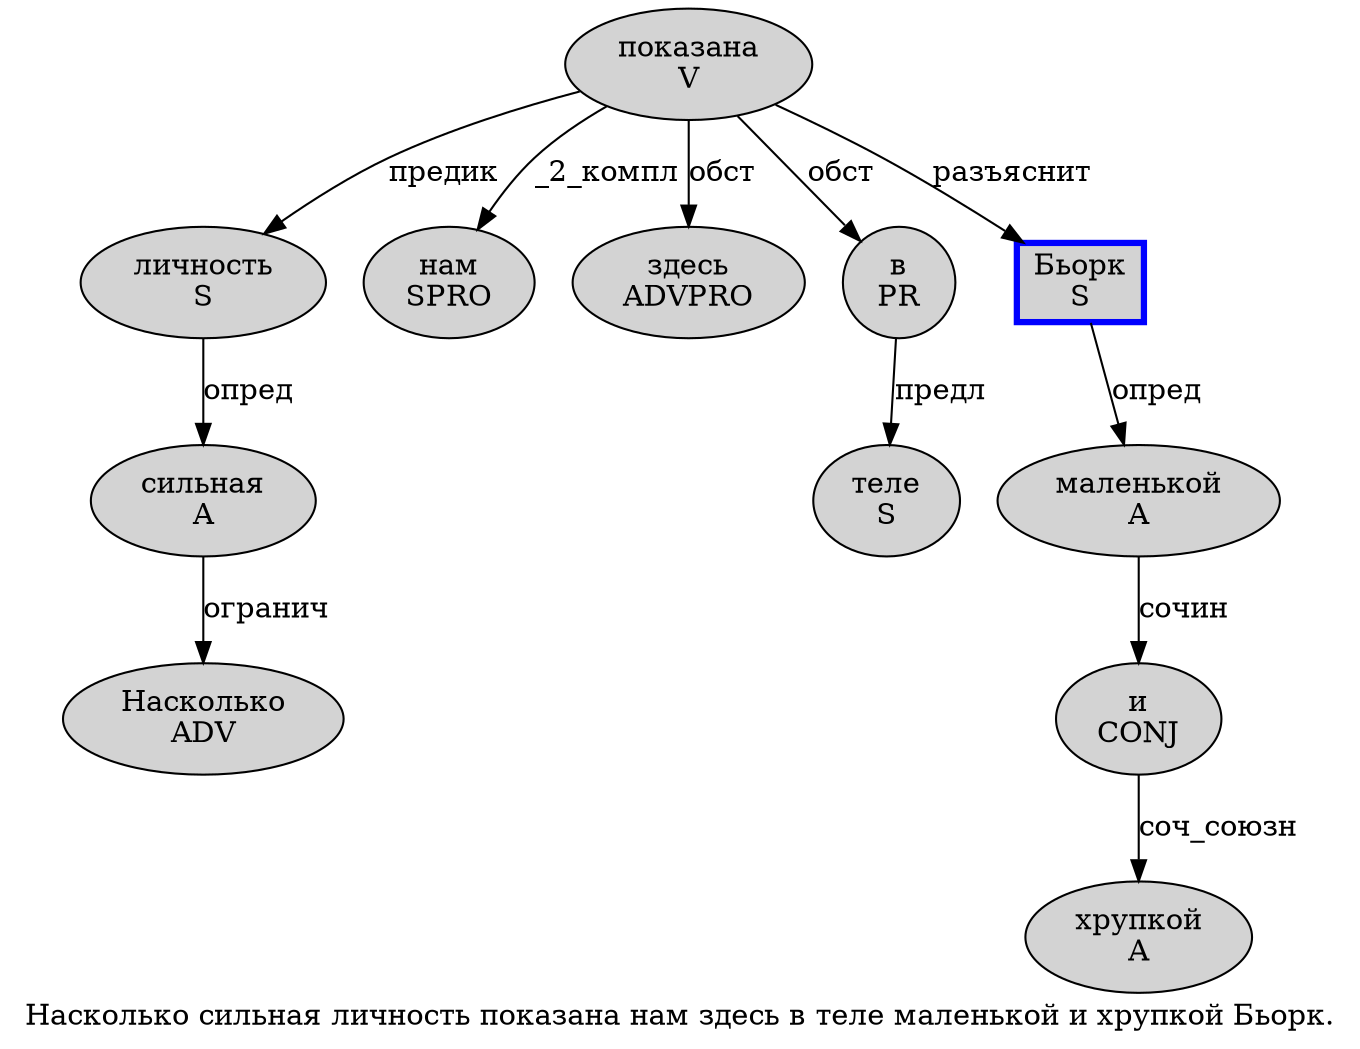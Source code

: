 digraph SENTENCE_121 {
	graph [label="Насколько сильная личность показана нам здесь в теле маленькой и хрупкой Бьорк."]
	node [style=filled]
		0 [label="Насколько
ADV" color="" fillcolor=lightgray penwidth=1 shape=ellipse]
		1 [label="сильная
A" color="" fillcolor=lightgray penwidth=1 shape=ellipse]
		2 [label="личность
S" color="" fillcolor=lightgray penwidth=1 shape=ellipse]
		3 [label="показана
V" color="" fillcolor=lightgray penwidth=1 shape=ellipse]
		4 [label="нам
SPRO" color="" fillcolor=lightgray penwidth=1 shape=ellipse]
		5 [label="здесь
ADVPRO" color="" fillcolor=lightgray penwidth=1 shape=ellipse]
		6 [label="в
PR" color="" fillcolor=lightgray penwidth=1 shape=ellipse]
		7 [label="теле
S" color="" fillcolor=lightgray penwidth=1 shape=ellipse]
		8 [label="маленькой
A" color="" fillcolor=lightgray penwidth=1 shape=ellipse]
		9 [label="и
CONJ" color="" fillcolor=lightgray penwidth=1 shape=ellipse]
		10 [label="хрупкой
A" color="" fillcolor=lightgray penwidth=1 shape=ellipse]
		11 [label="Бьорк
S" color=blue fillcolor=lightgray penwidth=3 shape=box]
			2 -> 1 [label="опред"]
			8 -> 9 [label="сочин"]
			3 -> 2 [label="предик"]
			3 -> 4 [label="_2_компл"]
			3 -> 5 [label="обст"]
			3 -> 6 [label="обст"]
			3 -> 11 [label="разъяснит"]
			9 -> 10 [label="соч_союзн"]
			1 -> 0 [label="огранич"]
			11 -> 8 [label="опред"]
			6 -> 7 [label="предл"]
}